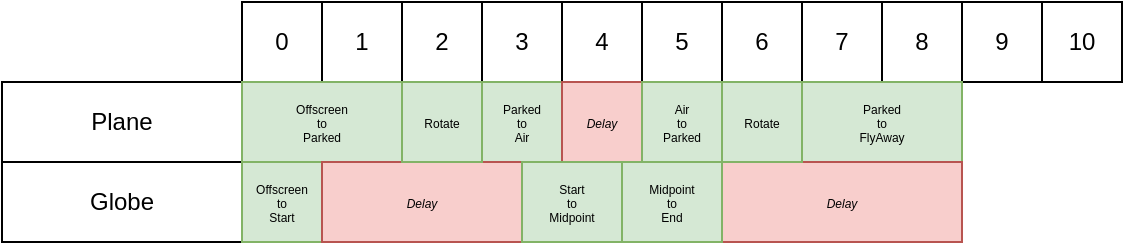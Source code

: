 <mxfile version="22.1.1" type="device">
  <diagram name="Page-1" id="4y9VepL9XWPGguMiAe_U">
    <mxGraphModel dx="407" dy="373" grid="1" gridSize="10" guides="1" tooltips="1" connect="1" arrows="1" fold="1" page="1" pageScale="1" pageWidth="850" pageHeight="1100" math="0" shadow="0">
      <root>
        <mxCell id="0" />
        <mxCell id="1" parent="0" />
        <mxCell id="uLk76flUYpi3dJQXYEYq-1" value="1" style="rounded=0;whiteSpace=wrap;html=1;" vertex="1" parent="1">
          <mxGeometry x="240" y="280" width="40" height="40" as="geometry" />
        </mxCell>
        <mxCell id="uLk76flUYpi3dJQXYEYq-9" value="Plane" style="rounded=0;whiteSpace=wrap;html=1;" vertex="1" parent="1">
          <mxGeometry x="80" y="320" width="120" height="40" as="geometry" />
        </mxCell>
        <mxCell id="uLk76flUYpi3dJQXYEYq-10" value="2" style="rounded=0;whiteSpace=wrap;html=1;" vertex="1" parent="1">
          <mxGeometry x="280" y="280" width="40" height="40" as="geometry" />
        </mxCell>
        <mxCell id="uLk76flUYpi3dJQXYEYq-11" value="3" style="rounded=0;whiteSpace=wrap;html=1;" vertex="1" parent="1">
          <mxGeometry x="320" y="280" width="40" height="40" as="geometry" />
        </mxCell>
        <mxCell id="uLk76flUYpi3dJQXYEYq-12" value="4" style="rounded=0;whiteSpace=wrap;html=1;" vertex="1" parent="1">
          <mxGeometry x="360" y="280" width="40" height="40" as="geometry" />
        </mxCell>
        <mxCell id="uLk76flUYpi3dJQXYEYq-13" value="5" style="rounded=0;whiteSpace=wrap;html=1;" vertex="1" parent="1">
          <mxGeometry x="400" y="280" width="40" height="40" as="geometry" />
        </mxCell>
        <mxCell id="uLk76flUYpi3dJQXYEYq-14" value="6" style="rounded=0;whiteSpace=wrap;html=1;" vertex="1" parent="1">
          <mxGeometry x="440" y="280" width="40" height="40" as="geometry" />
        </mxCell>
        <mxCell id="uLk76flUYpi3dJQXYEYq-15" value="7" style="rounded=0;whiteSpace=wrap;html=1;" vertex="1" parent="1">
          <mxGeometry x="480" y="280" width="40" height="40" as="geometry" />
        </mxCell>
        <mxCell id="uLk76flUYpi3dJQXYEYq-16" value="8" style="rounded=0;whiteSpace=wrap;html=1;" vertex="1" parent="1">
          <mxGeometry x="520" y="280" width="40" height="40" as="geometry" />
        </mxCell>
        <mxCell id="uLk76flUYpi3dJQXYEYq-17" value="9" style="rounded=0;whiteSpace=wrap;html=1;" vertex="1" parent="1">
          <mxGeometry x="560" y="280" width="40" height="40" as="geometry" />
        </mxCell>
        <mxCell id="uLk76flUYpi3dJQXYEYq-18" value="10" style="rounded=0;whiteSpace=wrap;html=1;" vertex="1" parent="1">
          <mxGeometry x="600" y="280" width="40" height="40" as="geometry" />
        </mxCell>
        <mxCell id="uLk76flUYpi3dJQXYEYq-19" value="Globe" style="rounded=0;whiteSpace=wrap;html=1;" vertex="1" parent="1">
          <mxGeometry x="80" y="360" width="120" height="40" as="geometry" />
        </mxCell>
        <mxCell id="uLk76flUYpi3dJQXYEYq-20" value="0" style="rounded=0;whiteSpace=wrap;html=1;" vertex="1" parent="1">
          <mxGeometry x="200" y="280" width="40" height="40" as="geometry" />
        </mxCell>
        <mxCell id="uLk76flUYpi3dJQXYEYq-21" value="&lt;p style=&quot;line-height: 40%;&quot;&gt;&lt;font style=&quot;font-size: 6px;&quot;&gt;Offscreen&lt;br&gt;to&lt;br&gt;Parked&lt;/font&gt;&lt;/p&gt;" style="rounded=0;whiteSpace=wrap;html=1;fillColor=#d5e8d4;strokeColor=#82b366;" vertex="1" parent="1">
          <mxGeometry x="200" y="320" width="80" height="40" as="geometry" />
        </mxCell>
        <mxCell id="uLk76flUYpi3dJQXYEYq-24" value="&lt;p style=&quot;line-height: 40%;&quot;&gt;&lt;font style=&quot;font-size: 6px;&quot;&gt;Parked&lt;br&gt;to&lt;br&gt;Air&lt;/font&gt;&lt;/p&gt;" style="rounded=0;whiteSpace=wrap;html=1;fillColor=#d5e8d4;strokeColor=#82b366;" vertex="1" parent="1">
          <mxGeometry x="320" y="320" width="40" height="40" as="geometry" />
        </mxCell>
        <mxCell id="uLk76flUYpi3dJQXYEYq-25" value="&lt;p style=&quot;line-height: 40%;&quot;&gt;&lt;span style=&quot;font-size: 6px;&quot;&gt;&lt;i&gt;Delay&lt;/i&gt;&lt;/span&gt;&lt;/p&gt;" style="rounded=0;whiteSpace=wrap;html=1;fillColor=#f8cecc;strokeColor=#b85450;" vertex="1" parent="1">
          <mxGeometry x="360" y="320" width="40" height="40" as="geometry" />
        </mxCell>
        <mxCell id="uLk76flUYpi3dJQXYEYq-26" value="&lt;p style=&quot;line-height: 40%;&quot;&gt;&lt;font style=&quot;font-size: 6px;&quot;&gt;Air&lt;br&gt;to&lt;br&gt;Parked&lt;/font&gt;&lt;/p&gt;" style="rounded=0;whiteSpace=wrap;html=1;fillColor=#d5e8d4;strokeColor=#82b366;" vertex="1" parent="1">
          <mxGeometry x="400" y="320" width="40" height="40" as="geometry" />
        </mxCell>
        <mxCell id="uLk76flUYpi3dJQXYEYq-28" value="&lt;p style=&quot;line-height: 40%;&quot;&gt;&lt;font style=&quot;font-size: 6px;&quot;&gt;Parked&lt;br&gt;to&lt;br&gt;FlyAway&lt;/font&gt;&lt;/p&gt;" style="rounded=0;whiteSpace=wrap;html=1;fillColor=#d5e8d4;strokeColor=#82b366;" vertex="1" parent="1">
          <mxGeometry x="480" y="320" width="80" height="40" as="geometry" />
        </mxCell>
        <mxCell id="uLk76flUYpi3dJQXYEYq-29" value="&lt;p style=&quot;line-height: 40%;&quot;&gt;&lt;font style=&quot;font-size: 6px;&quot;&gt;Offscreen&lt;br&gt;to&lt;br&gt;Start&lt;/font&gt;&lt;/p&gt;" style="rounded=0;whiteSpace=wrap;html=1;fillColor=#d5e8d4;strokeColor=#82b366;" vertex="1" parent="1">
          <mxGeometry x="200" y="360" width="40" height="40" as="geometry" />
        </mxCell>
        <mxCell id="uLk76flUYpi3dJQXYEYq-30" value="&lt;p style=&quot;line-height: 40%;&quot;&gt;&lt;span style=&quot;font-size: 6px;&quot;&gt;&lt;i&gt;Delay&lt;/i&gt;&lt;/span&gt;&lt;/p&gt;" style="rounded=0;whiteSpace=wrap;html=1;fillColor=#f8cecc;strokeColor=#b85450;" vertex="1" parent="1">
          <mxGeometry x="240" y="360" width="100" height="40" as="geometry" />
        </mxCell>
        <mxCell id="uLk76flUYpi3dJQXYEYq-31" value="&lt;p style=&quot;line-height: 40%;&quot;&gt;&lt;font style=&quot;font-size: 6px;&quot;&gt;Start&lt;br&gt;to&lt;br&gt;Midpoint&lt;/font&gt;&lt;/p&gt;" style="rounded=0;whiteSpace=wrap;html=1;fillColor=#d5e8d4;strokeColor=#82b366;" vertex="1" parent="1">
          <mxGeometry x="340" y="360" width="50" height="40" as="geometry" />
        </mxCell>
        <mxCell id="uLk76flUYpi3dJQXYEYq-32" value="&lt;p style=&quot;line-height: 40%;&quot;&gt;&lt;span style=&quot;font-size: 6px;&quot;&gt;&lt;i&gt;Delay&lt;/i&gt;&lt;/span&gt;&lt;/p&gt;" style="rounded=0;whiteSpace=wrap;html=1;fillColor=#f8cecc;strokeColor=#b85450;" vertex="1" parent="1">
          <mxGeometry x="440" y="360" width="120" height="40" as="geometry" />
        </mxCell>
        <mxCell id="uLk76flUYpi3dJQXYEYq-33" value="&lt;p style=&quot;line-height: 40%;&quot;&gt;&lt;font style=&quot;font-size: 6px;&quot;&gt;Midpoint&lt;br&gt;to&lt;br&gt;End&lt;/font&gt;&lt;/p&gt;" style="rounded=0;whiteSpace=wrap;html=1;fillColor=#d5e8d4;strokeColor=#82b366;" vertex="1" parent="1">
          <mxGeometry x="390" y="360" width="50" height="40" as="geometry" />
        </mxCell>
        <mxCell id="uLk76flUYpi3dJQXYEYq-34" value="&lt;p style=&quot;line-height: 40%;&quot;&gt;&lt;span style=&quot;font-size: 6px;&quot;&gt;Rotate&lt;/span&gt;&lt;/p&gt;" style="rounded=0;whiteSpace=wrap;html=1;fillColor=#d5e8d4;strokeColor=#82b366;" vertex="1" parent="1">
          <mxGeometry x="280" y="320" width="40" height="40" as="geometry" />
        </mxCell>
        <mxCell id="uLk76flUYpi3dJQXYEYq-35" value="&lt;p style=&quot;line-height: 40%;&quot;&gt;&lt;span style=&quot;font-size: 6px;&quot;&gt;Rotate&lt;/span&gt;&lt;/p&gt;" style="rounded=0;whiteSpace=wrap;html=1;fillColor=#d5e8d4;strokeColor=#82b366;" vertex="1" parent="1">
          <mxGeometry x="440" y="320" width="40" height="40" as="geometry" />
        </mxCell>
      </root>
    </mxGraphModel>
  </diagram>
</mxfile>
